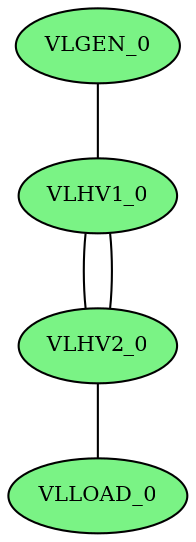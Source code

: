 graph "sim1" {
"VLGEN_0" ["fillcolor"="#7AF385","shape"="ellipse","tooltip"="load=0MW&#13;&#10;max generation=10000MW&#13;&#10;cc=0","fontsize"="10","style"="filled"]
"VLHV1_0" ["fillcolor"="#7AF385","shape"="ellipse","tooltip"="load=0MW&#13;&#10;max generation=0MW&#13;&#10;cc=0","fontsize"="10","style"="filled"]
"VLHV2_0" ["fillcolor"="#7AF385","shape"="ellipse","tooltip"="load=0MW&#13;&#10;max generation=0MW&#13;&#10;cc=0","fontsize"="10","style"="filled"]
"VLLOAD_0" ["fillcolor"="#7AF385","shape"="ellipse","tooltip"="load=600MW&#13;&#10;max generation=0MW&#13;&#10;cc=0","fontsize"="10","style"="filled"]
"VLGEN_0" -- "VLHV1_0" ["tooltip"="NGEN_NHV1"]
"VLHV1_0" -- "VLHV2_0" ["tooltip"="NHV1_NHV2_1"]
"VLHV1_0" -- "VLHV2_0" ["tooltip"="NHV1_NHV2_2"]
"VLHV2_0" -- "VLLOAD_0" ["tooltip"="NHV2_NLOAD"]
}